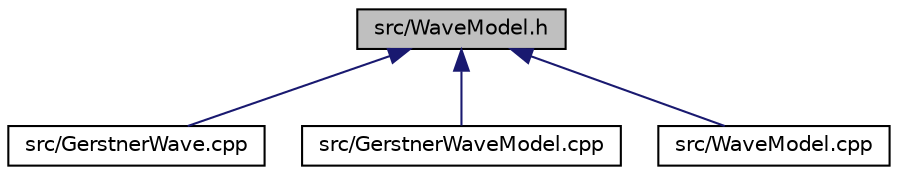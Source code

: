 digraph "src/WaveModel.h"
{
  edge [fontname="Helvetica",fontsize="10",labelfontname="Helvetica",labelfontsize="10"];
  node [fontname="Helvetica",fontsize="10",shape=record];
  Node1 [label="src/WaveModel.h",height=0.2,width=0.4,color="black", fillcolor="grey75", style="filled", fontcolor="black"];
  Node1 -> Node2 [dir="back",color="midnightblue",fontsize="10",style="solid"];
  Node2 [label="src/GerstnerWave.cpp",height=0.2,width=0.4,color="black", fillcolor="white", style="filled",URL="$_gerstner_wave_8cpp.html"];
  Node1 -> Node3 [dir="back",color="midnightblue",fontsize="10",style="solid"];
  Node3 [label="src/GerstnerWaveModel.cpp",height=0.2,width=0.4,color="black", fillcolor="white", style="filled",URL="$_gerstner_wave_model_8cpp.html"];
  Node1 -> Node4 [dir="back",color="midnightblue",fontsize="10",style="solid"];
  Node4 [label="src/WaveModel.cpp",height=0.2,width=0.4,color="black", fillcolor="white", style="filled",URL="$_wave_model_8cpp.html"];
}
